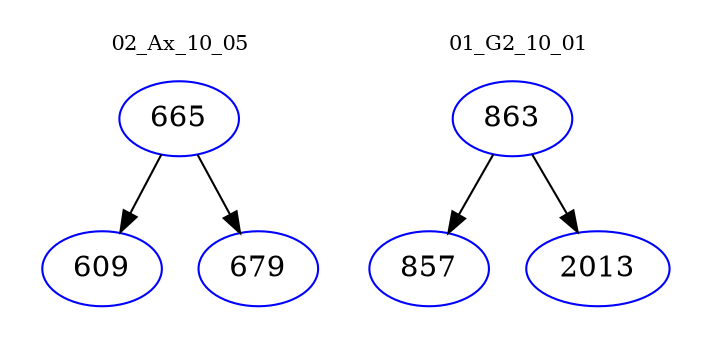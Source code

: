 digraph{
subgraph cluster_0 {
color = white
label = "02_Ax_10_05";
fontsize=10;
T0_665 [label="665", color="blue"]
T0_665 -> T0_609 [color="black"]
T0_609 [label="609", color="blue"]
T0_665 -> T0_679 [color="black"]
T0_679 [label="679", color="blue"]
}
subgraph cluster_1 {
color = white
label = "01_G2_10_01";
fontsize=10;
T1_863 [label="863", color="blue"]
T1_863 -> T1_857 [color="black"]
T1_857 [label="857", color="blue"]
T1_863 -> T1_2013 [color="black"]
T1_2013 [label="2013", color="blue"]
}
}
